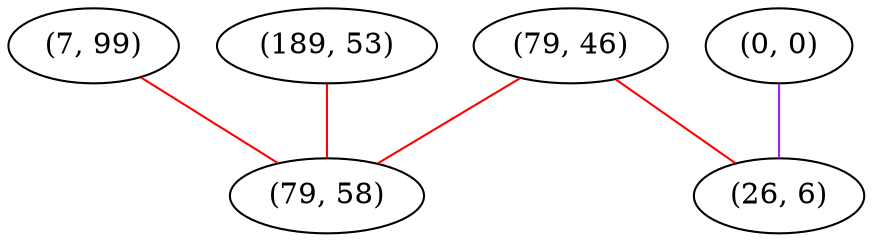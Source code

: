 graph "" {
"(7, 99)";
"(0, 0)";
"(189, 53)";
"(79, 46)";
"(26, 6)";
"(79, 58)";
"(7, 99)" -- "(79, 58)"  [color=red, key=0, weight=1];
"(0, 0)" -- "(26, 6)"  [color=purple, key=0, weight=4];
"(189, 53)" -- "(79, 58)"  [color=red, key=0, weight=1];
"(79, 46)" -- "(26, 6)"  [color=red, key=0, weight=1];
"(79, 46)" -- "(79, 58)"  [color=red, key=0, weight=1];
}
